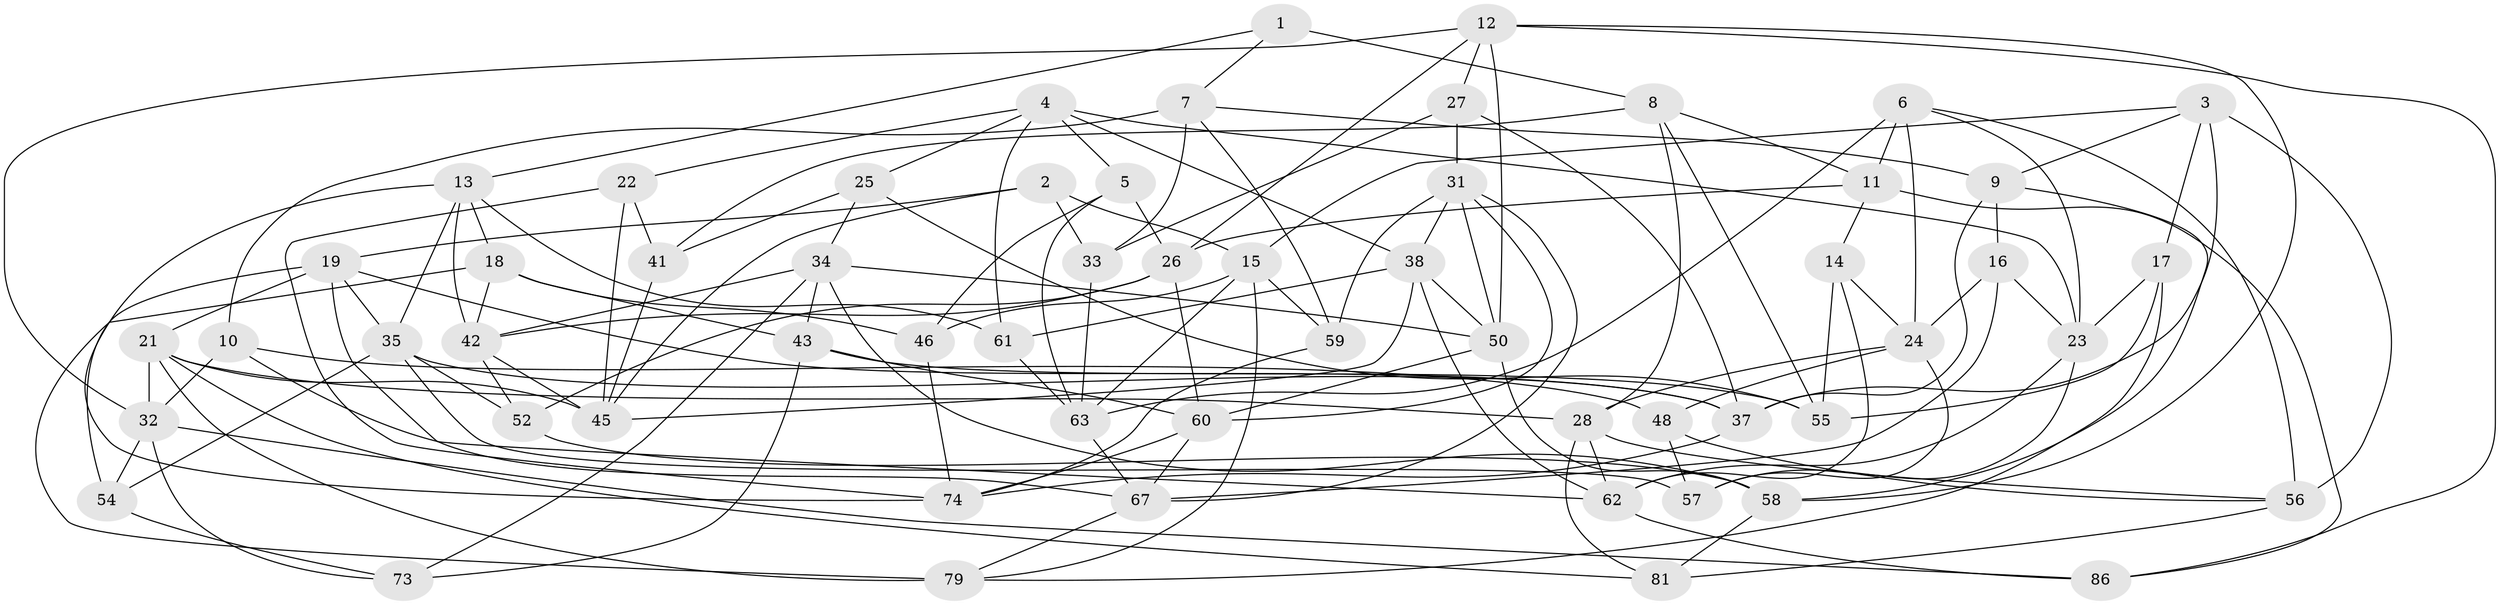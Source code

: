 // original degree distribution, {4: 1.0}
// Generated by graph-tools (version 1.1) at 2025/11/02/27/25 16:11:47]
// undirected, 58 vertices, 146 edges
graph export_dot {
graph [start="1"]
  node [color=gray90,style=filled];
  1;
  2;
  3 [super="+20"];
  4 [super="+29"];
  5;
  6 [super="+65"];
  7 [super="+92"];
  8 [super="+87"];
  9 [super="+66"];
  10;
  11 [super="+36"];
  12 [super="+78"];
  13 [super="+83"];
  14;
  15 [super="+39"];
  16;
  17;
  18 [super="+44"];
  19 [super="+94"];
  21 [super="+68"];
  22;
  23 [super="+69"];
  24 [super="+70"];
  25;
  26 [super="+30"];
  27;
  28 [super="+80"];
  31 [super="+40"];
  32 [super="+71"];
  33;
  34 [super="+49"];
  35 [super="+53"];
  37 [super="+51"];
  38 [super="+47"];
  41;
  42 [super="+85"];
  43 [super="+89"];
  45 [super="+90"];
  46;
  48;
  50 [super="+64"];
  52;
  54;
  55 [super="+76"];
  56 [super="+75"];
  57;
  58 [super="+77"];
  59;
  60 [super="+72"];
  61;
  62 [super="+93"];
  63 [super="+88"];
  67 [super="+91"];
  73;
  74 [super="+82"];
  79 [super="+84"];
  81;
  86;
  1 -- 7;
  1 -- 13;
  1 -- 8 [weight=2];
  2 -- 33;
  2 -- 15;
  2 -- 19;
  2 -- 45;
  3 -- 15;
  3 -- 56 [weight=2];
  3 -- 9;
  3 -- 17;
  3 -- 37;
  4 -- 5;
  4 -- 25;
  4 -- 61;
  4 -- 22;
  4 -- 23;
  4 -- 38;
  5 -- 46;
  5 -- 63;
  5 -- 26;
  6 -- 24;
  6 -- 56;
  6 -- 11 [weight=2];
  6 -- 23;
  6 -- 63;
  7 -- 10;
  7 -- 33;
  7 -- 9 [weight=2];
  7 -- 59;
  8 -- 11;
  8 -- 41;
  8 -- 55;
  8 -- 28;
  9 -- 16;
  9 -- 37;
  9 -- 58;
  10 -- 48;
  10 -- 32;
  10 -- 62;
  11 -- 86;
  11 -- 26;
  11 -- 14;
  12 -- 27;
  12 -- 86;
  12 -- 32;
  12 -- 26;
  12 -- 50;
  12 -- 58;
  13 -- 42;
  13 -- 18;
  13 -- 61;
  13 -- 74;
  13 -- 35;
  14 -- 62;
  14 -- 24;
  14 -- 55;
  15 -- 63;
  15 -- 59;
  15 -- 79;
  15 -- 46;
  16 -- 24;
  16 -- 23;
  16 -- 67;
  17 -- 23;
  17 -- 79;
  17 -- 55;
  18 -- 79 [weight=2];
  18 -- 43;
  18 -- 42;
  18 -- 46;
  19 -- 37;
  19 -- 35;
  19 -- 54;
  19 -- 67;
  19 -- 21;
  21 -- 81;
  21 -- 32;
  21 -- 45;
  21 -- 79;
  21 -- 28;
  22 -- 74;
  22 -- 41;
  22 -- 45;
  23 -- 57;
  23 -- 62;
  24 -- 48;
  24 -- 57;
  24 -- 28;
  25 -- 41;
  25 -- 34;
  25 -- 55;
  26 -- 52;
  26 -- 42;
  26 -- 60;
  27 -- 31;
  27 -- 33;
  27 -- 37;
  28 -- 81;
  28 -- 56;
  28 -- 62;
  31 -- 38;
  31 -- 59;
  31 -- 50;
  31 -- 67;
  31 -- 60;
  32 -- 73;
  32 -- 86;
  32 -- 54;
  33 -- 63;
  34 -- 73;
  34 -- 42;
  34 -- 43;
  34 -- 50;
  34 -- 58;
  35 -- 54;
  35 -- 52;
  35 -- 57;
  35 -- 37;
  37 -- 74;
  38 -- 45;
  38 -- 61;
  38 -- 50;
  38 -- 62;
  41 -- 45;
  42 -- 52;
  42 -- 45;
  43 -- 55 [weight=2];
  43 -- 73;
  43 -- 60;
  46 -- 74;
  48 -- 56;
  48 -- 57;
  50 -- 58;
  50 -- 60;
  52 -- 58;
  54 -- 73;
  56 -- 81;
  58 -- 81;
  59 -- 74;
  60 -- 74;
  60 -- 67;
  61 -- 63;
  62 -- 86;
  63 -- 67;
  67 -- 79;
}
